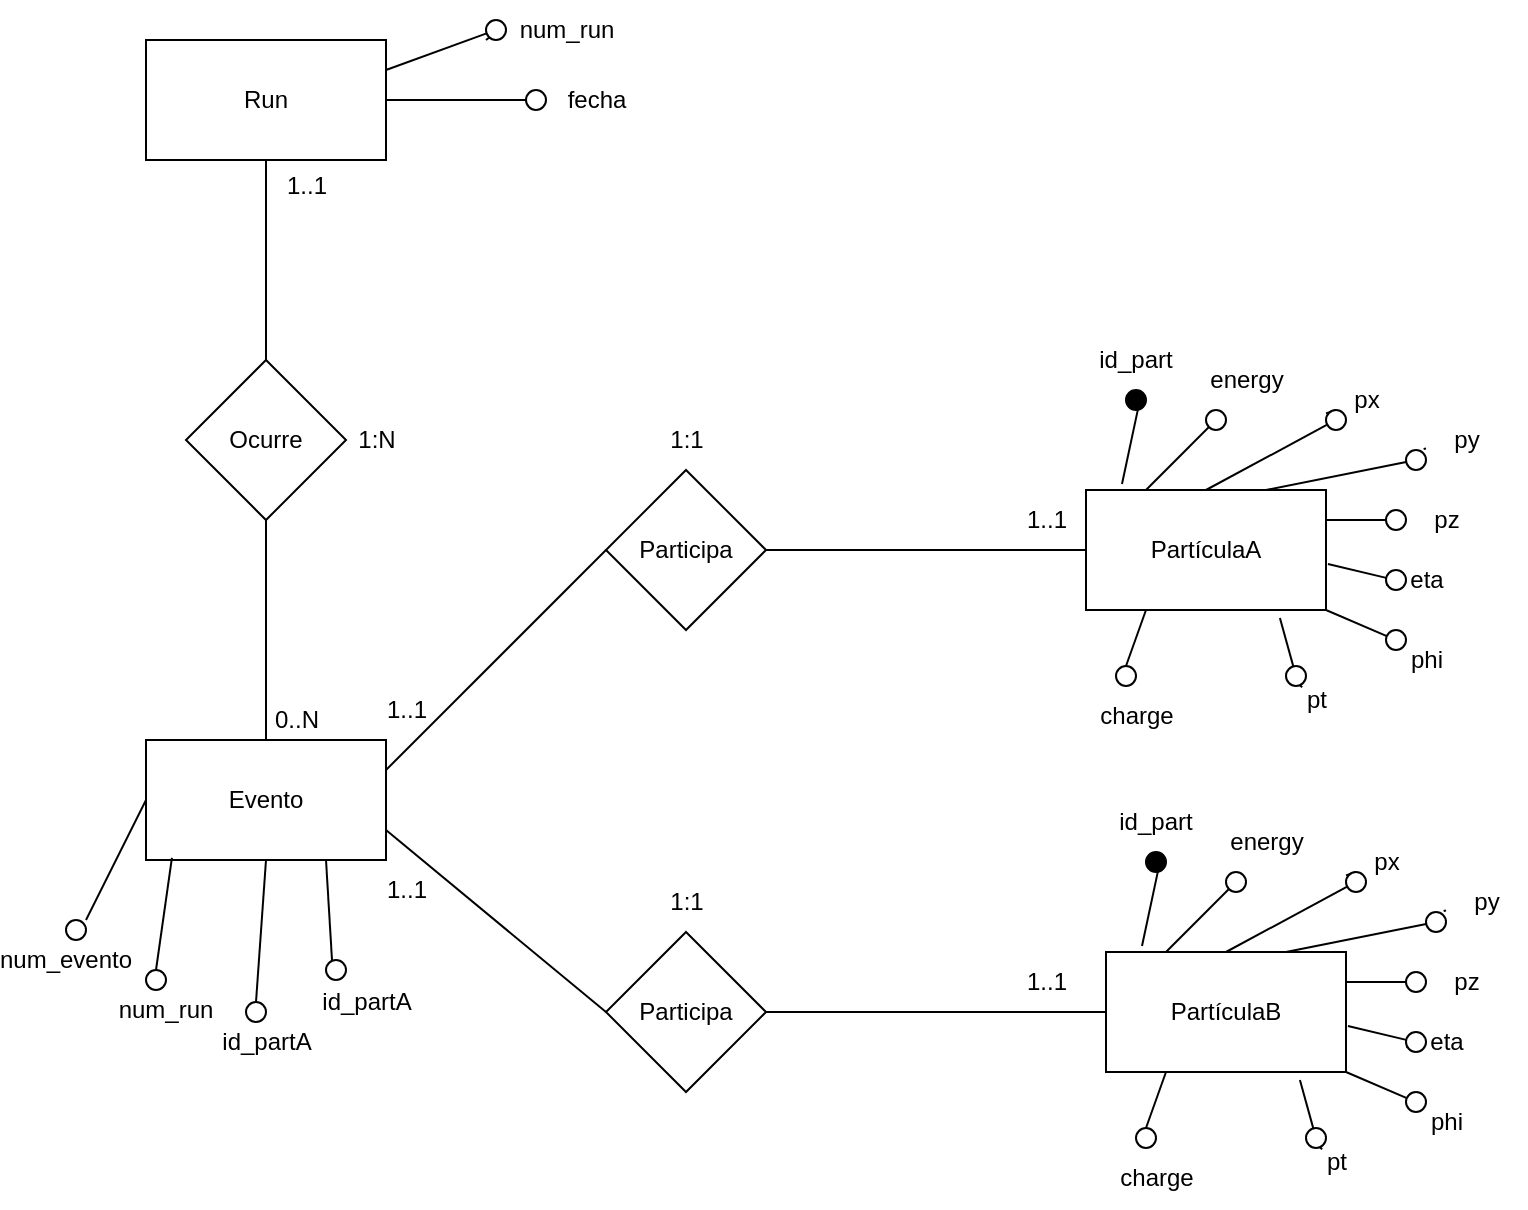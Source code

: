 <mxfile version="24.7.8">
  <diagram id="C5RBs43oDa-KdzZeNtuy" name="Page-1">
    <mxGraphModel dx="1658" dy="820" grid="1" gridSize="10" guides="1" tooltips="1" connect="1" arrows="1" fold="1" page="1" pageScale="1" pageWidth="827" pageHeight="1169" math="0" shadow="0">
      <root>
        <mxCell id="WIyWlLk6GJQsqaUBKTNV-0" />
        <mxCell id="WIyWlLk6GJQsqaUBKTNV-1" parent="WIyWlLk6GJQsqaUBKTNV-0" />
        <mxCell id="8M1j4d1DlvPESHGVBWMY-0" value="Run" style="rounded=0;whiteSpace=wrap;html=1;" vertex="1" parent="WIyWlLk6GJQsqaUBKTNV-1">
          <mxGeometry x="80" y="40" width="120" height="60" as="geometry" />
        </mxCell>
        <mxCell id="8M1j4d1DlvPESHGVBWMY-1" value="Ocurre" style="rhombus;whiteSpace=wrap;html=1;" vertex="1" parent="WIyWlLk6GJQsqaUBKTNV-1">
          <mxGeometry x="100" y="200" width="80" height="80" as="geometry" />
        </mxCell>
        <mxCell id="8M1j4d1DlvPESHGVBWMY-2" value="Evento" style="rounded=0;whiteSpace=wrap;html=1;" vertex="1" parent="WIyWlLk6GJQsqaUBKTNV-1">
          <mxGeometry x="80" y="390" width="120" height="60" as="geometry" />
        </mxCell>
        <mxCell id="8M1j4d1DlvPESHGVBWMY-3" value="" style="endArrow=none;html=1;rounded=0;entryX=0.5;entryY=1;entryDx=0;entryDy=0;exitX=0.5;exitY=0;exitDx=0;exitDy=0;" edge="1" parent="WIyWlLk6GJQsqaUBKTNV-1" source="8M1j4d1DlvPESHGVBWMY-1" target="8M1j4d1DlvPESHGVBWMY-0">
          <mxGeometry width="50" height="50" relative="1" as="geometry">
            <mxPoint x="390" y="420" as="sourcePoint" />
            <mxPoint x="440" y="370" as="targetPoint" />
          </mxGeometry>
        </mxCell>
        <mxCell id="8M1j4d1DlvPESHGVBWMY-4" value="" style="endArrow=none;html=1;rounded=0;entryX=0.5;entryY=1;entryDx=0;entryDy=0;exitX=0.5;exitY=0;exitDx=0;exitDy=0;" edge="1" parent="WIyWlLk6GJQsqaUBKTNV-1" source="8M1j4d1DlvPESHGVBWMY-2" target="8M1j4d1DlvPESHGVBWMY-1">
          <mxGeometry width="50" height="50" relative="1" as="geometry">
            <mxPoint x="150" y="180" as="sourcePoint" />
            <mxPoint x="150" y="110" as="targetPoint" />
          </mxGeometry>
        </mxCell>
        <mxCell id="8M1j4d1DlvPESHGVBWMY-5" value="" style="endArrow=none;html=1;rounded=0;exitX=1;exitY=0.25;exitDx=0;exitDy=0;entryX=0;entryY=0.5;entryDx=0;entryDy=0;" edge="1" parent="WIyWlLk6GJQsqaUBKTNV-1" source="8M1j4d1DlvPESHGVBWMY-2" target="8M1j4d1DlvPESHGVBWMY-6">
          <mxGeometry width="50" height="50" relative="1" as="geometry">
            <mxPoint x="390" y="420" as="sourcePoint" />
            <mxPoint x="300" y="350" as="targetPoint" />
          </mxGeometry>
        </mxCell>
        <mxCell id="8M1j4d1DlvPESHGVBWMY-6" value="Participa" style="rhombus;whiteSpace=wrap;html=1;rotation=0;" vertex="1" parent="WIyWlLk6GJQsqaUBKTNV-1">
          <mxGeometry x="310" y="255" width="80" height="80" as="geometry" />
        </mxCell>
        <mxCell id="8M1j4d1DlvPESHGVBWMY-7" value="" style="endArrow=none;html=1;rounded=0;exitX=1;exitY=0.75;exitDx=0;exitDy=0;entryX=0;entryY=0.5;entryDx=0;entryDy=0;" edge="1" parent="WIyWlLk6GJQsqaUBKTNV-1" source="8M1j4d1DlvPESHGVBWMY-2" target="8M1j4d1DlvPESHGVBWMY-9">
          <mxGeometry width="50" height="50" relative="1" as="geometry">
            <mxPoint x="390" y="420" as="sourcePoint" />
            <mxPoint x="350" y="500" as="targetPoint" />
          </mxGeometry>
        </mxCell>
        <mxCell id="8M1j4d1DlvPESHGVBWMY-9" value="Participa" style="rhombus;whiteSpace=wrap;html=1;rotation=0;" vertex="1" parent="WIyWlLk6GJQsqaUBKTNV-1">
          <mxGeometry x="310" y="486" width="80" height="80" as="geometry" />
        </mxCell>
        <mxCell id="8M1j4d1DlvPESHGVBWMY-10" value="PartículaA" style="rounded=0;whiteSpace=wrap;html=1;" vertex="1" parent="WIyWlLk6GJQsqaUBKTNV-1">
          <mxGeometry x="550" y="265" width="120" height="60" as="geometry" />
        </mxCell>
        <mxCell id="8M1j4d1DlvPESHGVBWMY-12" value="" style="endArrow=none;html=1;rounded=0;entryX=0;entryY=0.5;entryDx=0;entryDy=0;exitX=1;exitY=0.5;exitDx=0;exitDy=0;" edge="1" parent="WIyWlLk6GJQsqaUBKTNV-1" source="8M1j4d1DlvPESHGVBWMY-6" target="8M1j4d1DlvPESHGVBWMY-10">
          <mxGeometry width="50" height="50" relative="1" as="geometry">
            <mxPoint x="390" y="405" as="sourcePoint" />
            <mxPoint x="440" y="355" as="targetPoint" />
          </mxGeometry>
        </mxCell>
        <mxCell id="8M1j4d1DlvPESHGVBWMY-13" value="" style="endArrow=none;html=1;rounded=0;entryX=0;entryY=0.5;entryDx=0;entryDy=0;exitX=1;exitY=0.5;exitDx=0;exitDy=0;" edge="1" parent="WIyWlLk6GJQsqaUBKTNV-1" source="8M1j4d1DlvPESHGVBWMY-9" target="8M1j4d1DlvPESHGVBWMY-80">
          <mxGeometry width="50" height="50" relative="1" as="geometry">
            <mxPoint x="400" y="346" as="sourcePoint" />
            <mxPoint x="550" y="526" as="targetPoint" />
          </mxGeometry>
        </mxCell>
        <mxCell id="8M1j4d1DlvPESHGVBWMY-14" value="0..N" style="text;html=1;align=center;verticalAlign=middle;resizable=0;points=[];autosize=1;strokeColor=none;fillColor=none;" vertex="1" parent="WIyWlLk6GJQsqaUBKTNV-1">
          <mxGeometry x="130" y="365" width="50" height="30" as="geometry" />
        </mxCell>
        <mxCell id="8M1j4d1DlvPESHGVBWMY-15" value="1..1" style="text;html=1;align=center;verticalAlign=middle;resizable=0;points=[];autosize=1;strokeColor=none;fillColor=none;" vertex="1" parent="WIyWlLk6GJQsqaUBKTNV-1">
          <mxGeometry x="140" y="98" width="40" height="30" as="geometry" />
        </mxCell>
        <mxCell id="8M1j4d1DlvPESHGVBWMY-16" value="1:N" style="text;html=1;align=center;verticalAlign=middle;resizable=0;points=[];autosize=1;strokeColor=none;fillColor=none;" vertex="1" parent="WIyWlLk6GJQsqaUBKTNV-1">
          <mxGeometry x="175" y="225" width="40" height="30" as="geometry" />
        </mxCell>
        <mxCell id="8M1j4d1DlvPESHGVBWMY-17" value="1..1" style="text;html=1;align=center;verticalAlign=middle;resizable=0;points=[];autosize=1;strokeColor=none;fillColor=none;" vertex="1" parent="WIyWlLk6GJQsqaUBKTNV-1">
          <mxGeometry x="510" y="265" width="40" height="30" as="geometry" />
        </mxCell>
        <mxCell id="8M1j4d1DlvPESHGVBWMY-18" value="1..1" style="text;html=1;align=center;verticalAlign=middle;resizable=0;points=[];autosize=1;strokeColor=none;fillColor=none;" vertex="1" parent="WIyWlLk6GJQsqaUBKTNV-1">
          <mxGeometry x="510" y="496" width="40" height="30" as="geometry" />
        </mxCell>
        <mxCell id="8M1j4d1DlvPESHGVBWMY-19" value="1..1" style="text;html=1;align=center;verticalAlign=middle;resizable=0;points=[];autosize=1;strokeColor=none;fillColor=none;" vertex="1" parent="WIyWlLk6GJQsqaUBKTNV-1">
          <mxGeometry x="190" y="360" width="40" height="30" as="geometry" />
        </mxCell>
        <mxCell id="8M1j4d1DlvPESHGVBWMY-20" value="1..1" style="text;html=1;align=center;verticalAlign=middle;resizable=0;points=[];autosize=1;strokeColor=none;fillColor=none;" vertex="1" parent="WIyWlLk6GJQsqaUBKTNV-1">
          <mxGeometry x="190" y="450" width="40" height="30" as="geometry" />
        </mxCell>
        <mxCell id="8M1j4d1DlvPESHGVBWMY-21" value="1:1" style="text;html=1;align=center;verticalAlign=middle;resizable=0;points=[];autosize=1;strokeColor=none;fillColor=none;" vertex="1" parent="WIyWlLk6GJQsqaUBKTNV-1">
          <mxGeometry x="330" y="225" width="40" height="30" as="geometry" />
        </mxCell>
        <mxCell id="8M1j4d1DlvPESHGVBWMY-22" value="1:1" style="text;html=1;align=center;verticalAlign=middle;resizable=0;points=[];autosize=1;strokeColor=none;fillColor=none;" vertex="1" parent="WIyWlLk6GJQsqaUBKTNV-1">
          <mxGeometry x="330" y="456" width="40" height="30" as="geometry" />
        </mxCell>
        <mxCell id="8M1j4d1DlvPESHGVBWMY-23" value="" style="endArrow=none;html=1;rounded=0;exitX=1;exitY=0.25;exitDx=0;exitDy=0;" edge="1" parent="WIyWlLk6GJQsqaUBKTNV-1" source="8M1j4d1DlvPESHGVBWMY-28">
          <mxGeometry width="50" height="50" relative="1" as="geometry">
            <mxPoint x="390" y="420" as="sourcePoint" />
            <mxPoint x="250" y="40" as="targetPoint" />
          </mxGeometry>
        </mxCell>
        <mxCell id="8M1j4d1DlvPESHGVBWMY-24" value="num_run" style="text;html=1;align=center;verticalAlign=middle;resizable=0;points=[];autosize=1;strokeColor=none;fillColor=none;" vertex="1" parent="WIyWlLk6GJQsqaUBKTNV-1">
          <mxGeometry x="255" y="20" width="70" height="30" as="geometry" />
        </mxCell>
        <mxCell id="8M1j4d1DlvPESHGVBWMY-27" value="" style="ellipse;whiteSpace=wrap;html=1;aspect=fixed;" vertex="1" parent="WIyWlLk6GJQsqaUBKTNV-1">
          <mxGeometry x="40" y="480" width="10" height="10" as="geometry" />
        </mxCell>
        <mxCell id="8M1j4d1DlvPESHGVBWMY-31" value="" style="endArrow=none;html=1;rounded=0;exitX=1;exitY=0.25;exitDx=0;exitDy=0;" edge="1" parent="WIyWlLk6GJQsqaUBKTNV-1" source="8M1j4d1DlvPESHGVBWMY-0" target="8M1j4d1DlvPESHGVBWMY-28">
          <mxGeometry width="50" height="50" relative="1" as="geometry">
            <mxPoint x="200" y="55" as="sourcePoint" />
            <mxPoint x="250" y="40" as="targetPoint" />
          </mxGeometry>
        </mxCell>
        <mxCell id="8M1j4d1DlvPESHGVBWMY-28" value="" style="ellipse;whiteSpace=wrap;html=1;aspect=fixed;fillColor=default;" vertex="1" parent="WIyWlLk6GJQsqaUBKTNV-1">
          <mxGeometry x="250" y="30" width="10" height="10" as="geometry" />
        </mxCell>
        <mxCell id="8M1j4d1DlvPESHGVBWMY-32" value="" style="endArrow=none;html=1;rounded=0;exitX=0;exitY=0.5;exitDx=0;exitDy=0;" edge="1" parent="WIyWlLk6GJQsqaUBKTNV-1" source="8M1j4d1DlvPESHGVBWMY-2">
          <mxGeometry width="50" height="50" relative="1" as="geometry">
            <mxPoint x="390" y="420" as="sourcePoint" />
            <mxPoint x="50" y="480" as="targetPoint" />
          </mxGeometry>
        </mxCell>
        <mxCell id="8M1j4d1DlvPESHGVBWMY-33" value="num_run" style="text;html=1;align=center;verticalAlign=middle;whiteSpace=wrap;rounded=0;" vertex="1" parent="WIyWlLk6GJQsqaUBKTNV-1">
          <mxGeometry x="60" y="510" width="60" height="30" as="geometry" />
        </mxCell>
        <mxCell id="8M1j4d1DlvPESHGVBWMY-34" value="" style="endArrow=none;html=1;rounded=0;exitX=1;exitY=0.5;exitDx=0;exitDy=0;" edge="1" parent="WIyWlLk6GJQsqaUBKTNV-1" source="8M1j4d1DlvPESHGVBWMY-0">
          <mxGeometry width="50" height="50" relative="1" as="geometry">
            <mxPoint x="390" y="420" as="sourcePoint" />
            <mxPoint x="270" y="70" as="targetPoint" />
          </mxGeometry>
        </mxCell>
        <mxCell id="8M1j4d1DlvPESHGVBWMY-35" value="" style="ellipse;whiteSpace=wrap;html=1;aspect=fixed;fillColor=#FFFFFF;" vertex="1" parent="WIyWlLk6GJQsqaUBKTNV-1">
          <mxGeometry x="270" y="65" width="10" height="10" as="geometry" />
        </mxCell>
        <mxCell id="8M1j4d1DlvPESHGVBWMY-36" value="fecha" style="text;html=1;align=center;verticalAlign=middle;resizable=0;points=[];autosize=1;strokeColor=none;fillColor=none;" vertex="1" parent="WIyWlLk6GJQsqaUBKTNV-1">
          <mxGeometry x="280" y="55" width="50" height="30" as="geometry" />
        </mxCell>
        <mxCell id="8M1j4d1DlvPESHGVBWMY-37" value="" style="endArrow=none;html=1;rounded=0;exitX=0.108;exitY=0.983;exitDx=0;exitDy=0;exitPerimeter=0;entryX=0.5;entryY=0;entryDx=0;entryDy=0;" edge="1" parent="WIyWlLk6GJQsqaUBKTNV-1" source="8M1j4d1DlvPESHGVBWMY-2" target="8M1j4d1DlvPESHGVBWMY-39">
          <mxGeometry width="50" height="50" relative="1" as="geometry">
            <mxPoint x="390" y="420" as="sourcePoint" />
            <mxPoint x="126" y="510" as="targetPoint" />
          </mxGeometry>
        </mxCell>
        <mxCell id="8M1j4d1DlvPESHGVBWMY-38" value="num_evento" style="text;html=1;align=center;verticalAlign=middle;whiteSpace=wrap;rounded=0;" vertex="1" parent="WIyWlLk6GJQsqaUBKTNV-1">
          <mxGeometry x="10" y="485" width="60" height="30" as="geometry" />
        </mxCell>
        <mxCell id="8M1j4d1DlvPESHGVBWMY-39" value="" style="ellipse;whiteSpace=wrap;html=1;aspect=fixed;fillColor=#FFFFFF;" vertex="1" parent="WIyWlLk6GJQsqaUBKTNV-1">
          <mxGeometry x="80" y="505" width="10" height="10" as="geometry" />
        </mxCell>
        <mxCell id="8M1j4d1DlvPESHGVBWMY-43" value="id_part" style="text;html=1;align=center;verticalAlign=middle;whiteSpace=wrap;rounded=0;" vertex="1" parent="WIyWlLk6GJQsqaUBKTNV-1">
          <mxGeometry x="545" y="185" width="60" height="30" as="geometry" />
        </mxCell>
        <mxCell id="8M1j4d1DlvPESHGVBWMY-44" value="energy" style="text;html=1;align=center;verticalAlign=middle;resizable=0;points=[];autosize=1;strokeColor=none;fillColor=none;" vertex="1" parent="WIyWlLk6GJQsqaUBKTNV-1">
          <mxGeometry x="600" y="195" width="60" height="30" as="geometry" />
        </mxCell>
        <mxCell id="8M1j4d1DlvPESHGVBWMY-45" value="px" style="text;html=1;align=center;verticalAlign=middle;resizable=0;points=[];autosize=1;strokeColor=none;fillColor=none;" vertex="1" parent="WIyWlLk6GJQsqaUBKTNV-1">
          <mxGeometry x="670" y="205" width="40" height="30" as="geometry" />
        </mxCell>
        <mxCell id="8M1j4d1DlvPESHGVBWMY-46" value="py" style="text;html=1;align=center;verticalAlign=middle;resizable=0;points=[];autosize=1;strokeColor=none;fillColor=none;" vertex="1" parent="WIyWlLk6GJQsqaUBKTNV-1">
          <mxGeometry x="720" y="225" width="40" height="30" as="geometry" />
        </mxCell>
        <mxCell id="8M1j4d1DlvPESHGVBWMY-47" value="pz" style="text;html=1;align=center;verticalAlign=middle;resizable=0;points=[];autosize=1;strokeColor=none;fillColor=none;" vertex="1" parent="WIyWlLk6GJQsqaUBKTNV-1">
          <mxGeometry x="710" y="265" width="40" height="30" as="geometry" />
        </mxCell>
        <mxCell id="8M1j4d1DlvPESHGVBWMY-48" value="pt" style="text;html=1;align=center;verticalAlign=middle;resizable=0;points=[];autosize=1;strokeColor=none;fillColor=none;" vertex="1" parent="WIyWlLk6GJQsqaUBKTNV-1">
          <mxGeometry x="650" y="355" width="30" height="30" as="geometry" />
        </mxCell>
        <mxCell id="8M1j4d1DlvPESHGVBWMY-49" value="eta" style="text;html=1;align=center;verticalAlign=middle;resizable=0;points=[];autosize=1;strokeColor=none;fillColor=none;" vertex="1" parent="WIyWlLk6GJQsqaUBKTNV-1">
          <mxGeometry x="700" y="295" width="40" height="30" as="geometry" />
        </mxCell>
        <mxCell id="8M1j4d1DlvPESHGVBWMY-50" value="phi" style="text;html=1;align=center;verticalAlign=middle;resizable=0;points=[];autosize=1;strokeColor=none;fillColor=none;" vertex="1" parent="WIyWlLk6GJQsqaUBKTNV-1">
          <mxGeometry x="700" y="335" width="40" height="30" as="geometry" />
        </mxCell>
        <mxCell id="8M1j4d1DlvPESHGVBWMY-51" value="charge" style="text;html=1;align=center;verticalAlign=middle;resizable=0;points=[];autosize=1;strokeColor=none;fillColor=none;" vertex="1" parent="WIyWlLk6GJQsqaUBKTNV-1">
          <mxGeometry x="545" y="363" width="60" height="30" as="geometry" />
        </mxCell>
        <mxCell id="8M1j4d1DlvPESHGVBWMY-53" value="" style="endArrow=none;html=1;rounded=0;exitX=0.25;exitY=0;exitDx=0;exitDy=0;" edge="1" parent="WIyWlLk6GJQsqaUBKTNV-1" source="8M1j4d1DlvPESHGVBWMY-64" target="8M1j4d1DlvPESHGVBWMY-44">
          <mxGeometry width="50" height="50" relative="1" as="geometry">
            <mxPoint x="577" y="278" as="sourcePoint" />
            <mxPoint x="587" y="231" as="targetPoint" />
          </mxGeometry>
        </mxCell>
        <mxCell id="8M1j4d1DlvPESHGVBWMY-54" value="" style="endArrow=none;html=1;rounded=0;exitX=0.5;exitY=0;exitDx=0;exitDy=0;" edge="1" parent="WIyWlLk6GJQsqaUBKTNV-1" source="8M1j4d1DlvPESHGVBWMY-66" target="8M1j4d1DlvPESHGVBWMY-45">
          <mxGeometry width="50" height="50" relative="1" as="geometry">
            <mxPoint x="587" y="288" as="sourcePoint" />
            <mxPoint x="597" y="241" as="targetPoint" />
          </mxGeometry>
        </mxCell>
        <mxCell id="8M1j4d1DlvPESHGVBWMY-55" value="" style="endArrow=none;html=1;rounded=0;entryX=0.75;entryY=0;entryDx=0;entryDy=0;" edge="1" parent="WIyWlLk6GJQsqaUBKTNV-1" source="8M1j4d1DlvPESHGVBWMY-68" target="8M1j4d1DlvPESHGVBWMY-10">
          <mxGeometry width="50" height="50" relative="1" as="geometry">
            <mxPoint x="597" y="298" as="sourcePoint" />
            <mxPoint x="607" y="251" as="targetPoint" />
          </mxGeometry>
        </mxCell>
        <mxCell id="8M1j4d1DlvPESHGVBWMY-57" value="" style="endArrow=none;html=1;rounded=0;exitX=1;exitY=0.25;exitDx=0;exitDy=0;" edge="1" parent="WIyWlLk6GJQsqaUBKTNV-1" source="8M1j4d1DlvPESHGVBWMY-70" target="8M1j4d1DlvPESHGVBWMY-47">
          <mxGeometry width="50" height="50" relative="1" as="geometry">
            <mxPoint x="607" y="308" as="sourcePoint" />
            <mxPoint x="617" y="261" as="targetPoint" />
          </mxGeometry>
        </mxCell>
        <mxCell id="8M1j4d1DlvPESHGVBWMY-58" value="" style="endArrow=none;html=1;rounded=0;exitX=1;exitY=1;exitDx=0;exitDy=0;" edge="1" parent="WIyWlLk6GJQsqaUBKTNV-1" source="8M1j4d1DlvPESHGVBWMY-74" target="8M1j4d1DlvPESHGVBWMY-50">
          <mxGeometry width="50" height="50" relative="1" as="geometry">
            <mxPoint x="390" y="405" as="sourcePoint" />
            <mxPoint x="440" y="355" as="targetPoint" />
          </mxGeometry>
        </mxCell>
        <mxCell id="8M1j4d1DlvPESHGVBWMY-59" value="" style="endArrow=none;html=1;rounded=0;exitX=1.008;exitY=0.617;exitDx=0;exitDy=0;exitPerimeter=0;" edge="1" parent="WIyWlLk6GJQsqaUBKTNV-1" source="8M1j4d1DlvPESHGVBWMY-72" target="8M1j4d1DlvPESHGVBWMY-49">
          <mxGeometry width="50" height="50" relative="1" as="geometry">
            <mxPoint x="390" y="405" as="sourcePoint" />
            <mxPoint x="440" y="355" as="targetPoint" />
          </mxGeometry>
        </mxCell>
        <mxCell id="8M1j4d1DlvPESHGVBWMY-60" value="" style="endArrow=none;html=1;rounded=0;exitX=0.808;exitY=1.067;exitDx=0;exitDy=0;exitPerimeter=0;" edge="1" parent="WIyWlLk6GJQsqaUBKTNV-1" source="8M1j4d1DlvPESHGVBWMY-76" target="8M1j4d1DlvPESHGVBWMY-48">
          <mxGeometry width="50" height="50" relative="1" as="geometry">
            <mxPoint x="617" y="318" as="sourcePoint" />
            <mxPoint x="627" y="271" as="targetPoint" />
          </mxGeometry>
        </mxCell>
        <mxCell id="8M1j4d1DlvPESHGVBWMY-61" value="" style="endArrow=none;html=1;rounded=0;entryX=0.25;entryY=1;entryDx=0;entryDy=0;exitX=0.5;exitY=0;exitDx=0;exitDy=0;" edge="1" parent="WIyWlLk6GJQsqaUBKTNV-1" source="8M1j4d1DlvPESHGVBWMY-78" target="8M1j4d1DlvPESHGVBWMY-10">
          <mxGeometry width="50" height="50" relative="1" as="geometry">
            <mxPoint x="627" y="328" as="sourcePoint" />
            <mxPoint x="637" y="281" as="targetPoint" />
          </mxGeometry>
        </mxCell>
        <mxCell id="8M1j4d1DlvPESHGVBWMY-63" value="" style="endArrow=none;html=1;rounded=0;entryX=0.617;entryY=0.867;entryDx=0;entryDy=0;entryPerimeter=0;exitX=0.15;exitY=-0.05;exitDx=0;exitDy=0;exitPerimeter=0;" edge="1" parent="WIyWlLk6GJQsqaUBKTNV-1" source="8M1j4d1DlvPESHGVBWMY-10" target="8M1j4d1DlvPESHGVBWMY-62">
          <mxGeometry width="50" height="50" relative="1" as="geometry">
            <mxPoint x="568" y="262" as="sourcePoint" />
            <mxPoint x="577" y="221" as="targetPoint" />
          </mxGeometry>
        </mxCell>
        <mxCell id="8M1j4d1DlvPESHGVBWMY-62" value="" style="ellipse;whiteSpace=wrap;html=1;aspect=fixed;fillColor=#000000;" vertex="1" parent="WIyWlLk6GJQsqaUBKTNV-1">
          <mxGeometry x="570" y="215" width="10" height="10" as="geometry" />
        </mxCell>
        <mxCell id="8M1j4d1DlvPESHGVBWMY-65" value="" style="endArrow=none;html=1;rounded=0;exitX=0.25;exitY=0;exitDx=0;exitDy=0;" edge="1" parent="WIyWlLk6GJQsqaUBKTNV-1" source="8M1j4d1DlvPESHGVBWMY-10" target="8M1j4d1DlvPESHGVBWMY-64">
          <mxGeometry width="50" height="50" relative="1" as="geometry">
            <mxPoint x="580" y="265" as="sourcePoint" />
            <mxPoint x="616" y="225" as="targetPoint" />
          </mxGeometry>
        </mxCell>
        <mxCell id="8M1j4d1DlvPESHGVBWMY-64" value="" style="ellipse;whiteSpace=wrap;html=1;aspect=fixed;fillColor=#FFFFFF;" vertex="1" parent="WIyWlLk6GJQsqaUBKTNV-1">
          <mxGeometry x="610" y="225" width="10" height="10" as="geometry" />
        </mxCell>
        <mxCell id="8M1j4d1DlvPESHGVBWMY-67" value="" style="endArrow=none;html=1;rounded=0;exitX=0.5;exitY=0;exitDx=0;exitDy=0;" edge="1" parent="WIyWlLk6GJQsqaUBKTNV-1" source="8M1j4d1DlvPESHGVBWMY-10" target="8M1j4d1DlvPESHGVBWMY-66">
          <mxGeometry width="50" height="50" relative="1" as="geometry">
            <mxPoint x="610" y="265" as="sourcePoint" />
            <mxPoint x="670" y="231" as="targetPoint" />
          </mxGeometry>
        </mxCell>
        <mxCell id="8M1j4d1DlvPESHGVBWMY-66" value="" style="ellipse;whiteSpace=wrap;html=1;aspect=fixed;fillColor=#FFFFFF;" vertex="1" parent="WIyWlLk6GJQsqaUBKTNV-1">
          <mxGeometry x="670" y="225" width="10" height="10" as="geometry" />
        </mxCell>
        <mxCell id="8M1j4d1DlvPESHGVBWMY-69" value="" style="endArrow=none;html=1;rounded=0;entryX=0.883;entryY=-0.05;entryDx=0;entryDy=0;entryPerimeter=0;" edge="1" parent="WIyWlLk6GJQsqaUBKTNV-1" source="8M1j4d1DlvPESHGVBWMY-46" target="8M1j4d1DlvPESHGVBWMY-68">
          <mxGeometry width="50" height="50" relative="1" as="geometry">
            <mxPoint x="720" y="245" as="sourcePoint" />
            <mxPoint x="656" y="262" as="targetPoint" />
          </mxGeometry>
        </mxCell>
        <mxCell id="8M1j4d1DlvPESHGVBWMY-68" value="" style="ellipse;whiteSpace=wrap;html=1;aspect=fixed;fillColor=#FFFFFF;" vertex="1" parent="WIyWlLk6GJQsqaUBKTNV-1">
          <mxGeometry x="710" y="245" width="10" height="10" as="geometry" />
        </mxCell>
        <mxCell id="8M1j4d1DlvPESHGVBWMY-71" value="" style="endArrow=none;html=1;rounded=0;exitX=1;exitY=0.25;exitDx=0;exitDy=0;" edge="1" parent="WIyWlLk6GJQsqaUBKTNV-1" source="8M1j4d1DlvPESHGVBWMY-10" target="8M1j4d1DlvPESHGVBWMY-70">
          <mxGeometry width="50" height="50" relative="1" as="geometry">
            <mxPoint x="670" y="280" as="sourcePoint" />
            <mxPoint x="710" y="280" as="targetPoint" />
          </mxGeometry>
        </mxCell>
        <mxCell id="8M1j4d1DlvPESHGVBWMY-70" value="" style="ellipse;whiteSpace=wrap;html=1;aspect=fixed;fillColor=#FFFFFF;" vertex="1" parent="WIyWlLk6GJQsqaUBKTNV-1">
          <mxGeometry x="700" y="275" width="10" height="10" as="geometry" />
        </mxCell>
        <mxCell id="8M1j4d1DlvPESHGVBWMY-73" value="" style="endArrow=none;html=1;rounded=0;exitX=1.008;exitY=0.617;exitDx=0;exitDy=0;exitPerimeter=0;" edge="1" parent="WIyWlLk6GJQsqaUBKTNV-1" source="8M1j4d1DlvPESHGVBWMY-10" target="8M1j4d1DlvPESHGVBWMY-72">
          <mxGeometry width="50" height="50" relative="1" as="geometry">
            <mxPoint x="671" y="302" as="sourcePoint" />
            <mxPoint x="700" y="307" as="targetPoint" />
          </mxGeometry>
        </mxCell>
        <mxCell id="8M1j4d1DlvPESHGVBWMY-72" value="" style="ellipse;whiteSpace=wrap;html=1;aspect=fixed;fillColor=#FFFFFF;" vertex="1" parent="WIyWlLk6GJQsqaUBKTNV-1">
          <mxGeometry x="700" y="305" width="10" height="10" as="geometry" />
        </mxCell>
        <mxCell id="8M1j4d1DlvPESHGVBWMY-75" value="" style="endArrow=none;html=1;rounded=0;exitX=1;exitY=1;exitDx=0;exitDy=0;" edge="1" parent="WIyWlLk6GJQsqaUBKTNV-1" source="8M1j4d1DlvPESHGVBWMY-10" target="8M1j4d1DlvPESHGVBWMY-74">
          <mxGeometry width="50" height="50" relative="1" as="geometry">
            <mxPoint x="670" y="325" as="sourcePoint" />
            <mxPoint x="700" y="340" as="targetPoint" />
          </mxGeometry>
        </mxCell>
        <mxCell id="8M1j4d1DlvPESHGVBWMY-74" value="" style="ellipse;whiteSpace=wrap;html=1;aspect=fixed;fillColor=#FFFFFF;" vertex="1" parent="WIyWlLk6GJQsqaUBKTNV-1">
          <mxGeometry x="700" y="335" width="10" height="10" as="geometry" />
        </mxCell>
        <mxCell id="8M1j4d1DlvPESHGVBWMY-77" value="" style="endArrow=none;html=1;rounded=0;exitX=0.808;exitY=1.067;exitDx=0;exitDy=0;exitPerimeter=0;" edge="1" parent="WIyWlLk6GJQsqaUBKTNV-1" source="8M1j4d1DlvPESHGVBWMY-10" target="8M1j4d1DlvPESHGVBWMY-76">
          <mxGeometry width="50" height="50" relative="1" as="geometry">
            <mxPoint x="647" y="329" as="sourcePoint" />
            <mxPoint x="658" y="355" as="targetPoint" />
          </mxGeometry>
        </mxCell>
        <mxCell id="8M1j4d1DlvPESHGVBWMY-76" value="" style="ellipse;whiteSpace=wrap;html=1;aspect=fixed;fillColor=#FFFFFF;" vertex="1" parent="WIyWlLk6GJQsqaUBKTNV-1">
          <mxGeometry x="650" y="353" width="10" height="10" as="geometry" />
        </mxCell>
        <mxCell id="8M1j4d1DlvPESHGVBWMY-78" value="" style="ellipse;whiteSpace=wrap;html=1;aspect=fixed;fillColor=#FFFFFF;" vertex="1" parent="WIyWlLk6GJQsqaUBKTNV-1">
          <mxGeometry x="565" y="353" width="10" height="10" as="geometry" />
        </mxCell>
        <mxCell id="8M1j4d1DlvPESHGVBWMY-80" value="PartículaB" style="rounded=0;whiteSpace=wrap;html=1;" vertex="1" parent="WIyWlLk6GJQsqaUBKTNV-1">
          <mxGeometry x="560" y="496" width="120" height="60" as="geometry" />
        </mxCell>
        <mxCell id="8M1j4d1DlvPESHGVBWMY-82" value="id_part" style="text;html=1;align=center;verticalAlign=middle;whiteSpace=wrap;rounded=0;" vertex="1" parent="WIyWlLk6GJQsqaUBKTNV-1">
          <mxGeometry x="555" y="416" width="60" height="30" as="geometry" />
        </mxCell>
        <mxCell id="8M1j4d1DlvPESHGVBWMY-83" value="energy" style="text;html=1;align=center;verticalAlign=middle;resizable=0;points=[];autosize=1;strokeColor=none;fillColor=none;" vertex="1" parent="WIyWlLk6GJQsqaUBKTNV-1">
          <mxGeometry x="610" y="426" width="60" height="30" as="geometry" />
        </mxCell>
        <mxCell id="8M1j4d1DlvPESHGVBWMY-84" value="px" style="text;html=1;align=center;verticalAlign=middle;resizable=0;points=[];autosize=1;strokeColor=none;fillColor=none;" vertex="1" parent="WIyWlLk6GJQsqaUBKTNV-1">
          <mxGeometry x="680" y="436" width="40" height="30" as="geometry" />
        </mxCell>
        <mxCell id="8M1j4d1DlvPESHGVBWMY-85" value="py" style="text;html=1;align=center;verticalAlign=middle;resizable=0;points=[];autosize=1;strokeColor=none;fillColor=none;" vertex="1" parent="WIyWlLk6GJQsqaUBKTNV-1">
          <mxGeometry x="730" y="456" width="40" height="30" as="geometry" />
        </mxCell>
        <mxCell id="8M1j4d1DlvPESHGVBWMY-86" value="pz" style="text;html=1;align=center;verticalAlign=middle;resizable=0;points=[];autosize=1;strokeColor=none;fillColor=none;" vertex="1" parent="WIyWlLk6GJQsqaUBKTNV-1">
          <mxGeometry x="720" y="496" width="40" height="30" as="geometry" />
        </mxCell>
        <mxCell id="8M1j4d1DlvPESHGVBWMY-87" value="pt" style="text;html=1;align=center;verticalAlign=middle;resizable=0;points=[];autosize=1;strokeColor=none;fillColor=none;" vertex="1" parent="WIyWlLk6GJQsqaUBKTNV-1">
          <mxGeometry x="660" y="586" width="30" height="30" as="geometry" />
        </mxCell>
        <mxCell id="8M1j4d1DlvPESHGVBWMY-88" value="eta" style="text;html=1;align=center;verticalAlign=middle;resizable=0;points=[];autosize=1;strokeColor=none;fillColor=none;" vertex="1" parent="WIyWlLk6GJQsqaUBKTNV-1">
          <mxGeometry x="710" y="526" width="40" height="30" as="geometry" />
        </mxCell>
        <mxCell id="8M1j4d1DlvPESHGVBWMY-89" value="phi" style="text;html=1;align=center;verticalAlign=middle;resizable=0;points=[];autosize=1;strokeColor=none;fillColor=none;" vertex="1" parent="WIyWlLk6GJQsqaUBKTNV-1">
          <mxGeometry x="710" y="566" width="40" height="30" as="geometry" />
        </mxCell>
        <mxCell id="8M1j4d1DlvPESHGVBWMY-90" value="charge" style="text;html=1;align=center;verticalAlign=middle;resizable=0;points=[];autosize=1;strokeColor=none;fillColor=none;" vertex="1" parent="WIyWlLk6GJQsqaUBKTNV-1">
          <mxGeometry x="555" y="594" width="60" height="30" as="geometry" />
        </mxCell>
        <mxCell id="8M1j4d1DlvPESHGVBWMY-92" value="" style="endArrow=none;html=1;rounded=0;exitX=0.25;exitY=0;exitDx=0;exitDy=0;" edge="1" parent="WIyWlLk6GJQsqaUBKTNV-1" source="8M1j4d1DlvPESHGVBWMY-103" target="8M1j4d1DlvPESHGVBWMY-83">
          <mxGeometry width="50" height="50" relative="1" as="geometry">
            <mxPoint x="587" y="509" as="sourcePoint" />
            <mxPoint x="597" y="462" as="targetPoint" />
          </mxGeometry>
        </mxCell>
        <mxCell id="8M1j4d1DlvPESHGVBWMY-93" value="" style="endArrow=none;html=1;rounded=0;exitX=0.5;exitY=0;exitDx=0;exitDy=0;" edge="1" parent="WIyWlLk6GJQsqaUBKTNV-1" source="8M1j4d1DlvPESHGVBWMY-105" target="8M1j4d1DlvPESHGVBWMY-84">
          <mxGeometry width="50" height="50" relative="1" as="geometry">
            <mxPoint x="597" y="519" as="sourcePoint" />
            <mxPoint x="607" y="472" as="targetPoint" />
          </mxGeometry>
        </mxCell>
        <mxCell id="8M1j4d1DlvPESHGVBWMY-94" value="" style="endArrow=none;html=1;rounded=0;entryX=0.75;entryY=0;entryDx=0;entryDy=0;" edge="1" parent="WIyWlLk6GJQsqaUBKTNV-1" source="8M1j4d1DlvPESHGVBWMY-107" target="8M1j4d1DlvPESHGVBWMY-80">
          <mxGeometry width="50" height="50" relative="1" as="geometry">
            <mxPoint x="607" y="529" as="sourcePoint" />
            <mxPoint x="617" y="482" as="targetPoint" />
          </mxGeometry>
        </mxCell>
        <mxCell id="8M1j4d1DlvPESHGVBWMY-95" value="" style="endArrow=none;html=1;rounded=0;exitX=1;exitY=0.25;exitDx=0;exitDy=0;" edge="1" parent="WIyWlLk6GJQsqaUBKTNV-1" source="8M1j4d1DlvPESHGVBWMY-109" target="8M1j4d1DlvPESHGVBWMY-86">
          <mxGeometry width="50" height="50" relative="1" as="geometry">
            <mxPoint x="617" y="539" as="sourcePoint" />
            <mxPoint x="627" y="492" as="targetPoint" />
          </mxGeometry>
        </mxCell>
        <mxCell id="8M1j4d1DlvPESHGVBWMY-96" value="" style="endArrow=none;html=1;rounded=0;exitX=1;exitY=1;exitDx=0;exitDy=0;" edge="1" parent="WIyWlLk6GJQsqaUBKTNV-1" source="8M1j4d1DlvPESHGVBWMY-113" target="8M1j4d1DlvPESHGVBWMY-89">
          <mxGeometry width="50" height="50" relative="1" as="geometry">
            <mxPoint x="400" y="636" as="sourcePoint" />
            <mxPoint x="450" y="586" as="targetPoint" />
          </mxGeometry>
        </mxCell>
        <mxCell id="8M1j4d1DlvPESHGVBWMY-97" value="" style="endArrow=none;html=1;rounded=0;exitX=1.008;exitY=0.617;exitDx=0;exitDy=0;exitPerimeter=0;" edge="1" parent="WIyWlLk6GJQsqaUBKTNV-1" source="8M1j4d1DlvPESHGVBWMY-111" target="8M1j4d1DlvPESHGVBWMY-88">
          <mxGeometry width="50" height="50" relative="1" as="geometry">
            <mxPoint x="400" y="636" as="sourcePoint" />
            <mxPoint x="450" y="586" as="targetPoint" />
          </mxGeometry>
        </mxCell>
        <mxCell id="8M1j4d1DlvPESHGVBWMY-98" value="" style="endArrow=none;html=1;rounded=0;exitX=0.808;exitY=1.067;exitDx=0;exitDy=0;exitPerimeter=0;" edge="1" parent="WIyWlLk6GJQsqaUBKTNV-1" source="8M1j4d1DlvPESHGVBWMY-115" target="8M1j4d1DlvPESHGVBWMY-87">
          <mxGeometry width="50" height="50" relative="1" as="geometry">
            <mxPoint x="627" y="549" as="sourcePoint" />
            <mxPoint x="637" y="502" as="targetPoint" />
          </mxGeometry>
        </mxCell>
        <mxCell id="8M1j4d1DlvPESHGVBWMY-99" value="" style="endArrow=none;html=1;rounded=0;entryX=0.25;entryY=1;entryDx=0;entryDy=0;exitX=0.5;exitY=0;exitDx=0;exitDy=0;" edge="1" parent="WIyWlLk6GJQsqaUBKTNV-1" source="8M1j4d1DlvPESHGVBWMY-116" target="8M1j4d1DlvPESHGVBWMY-80">
          <mxGeometry width="50" height="50" relative="1" as="geometry">
            <mxPoint x="637" y="559" as="sourcePoint" />
            <mxPoint x="647" y="512" as="targetPoint" />
          </mxGeometry>
        </mxCell>
        <mxCell id="8M1j4d1DlvPESHGVBWMY-100" value="" style="endArrow=none;html=1;rounded=0;entryX=0.617;entryY=0.867;entryDx=0;entryDy=0;entryPerimeter=0;exitX=0.15;exitY=-0.05;exitDx=0;exitDy=0;exitPerimeter=0;" edge="1" parent="WIyWlLk6GJQsqaUBKTNV-1" source="8M1j4d1DlvPESHGVBWMY-80" target="8M1j4d1DlvPESHGVBWMY-101">
          <mxGeometry width="50" height="50" relative="1" as="geometry">
            <mxPoint x="578" y="493" as="sourcePoint" />
            <mxPoint x="587" y="452" as="targetPoint" />
          </mxGeometry>
        </mxCell>
        <mxCell id="8M1j4d1DlvPESHGVBWMY-101" value="" style="ellipse;whiteSpace=wrap;html=1;aspect=fixed;fillColor=#000000;" vertex="1" parent="WIyWlLk6GJQsqaUBKTNV-1">
          <mxGeometry x="580" y="446" width="10" height="10" as="geometry" />
        </mxCell>
        <mxCell id="8M1j4d1DlvPESHGVBWMY-102" value="" style="endArrow=none;html=1;rounded=0;exitX=0.25;exitY=0;exitDx=0;exitDy=0;" edge="1" parent="WIyWlLk6GJQsqaUBKTNV-1" source="8M1j4d1DlvPESHGVBWMY-80" target="8M1j4d1DlvPESHGVBWMY-103">
          <mxGeometry width="50" height="50" relative="1" as="geometry">
            <mxPoint x="590" y="496" as="sourcePoint" />
            <mxPoint x="626" y="456" as="targetPoint" />
          </mxGeometry>
        </mxCell>
        <mxCell id="8M1j4d1DlvPESHGVBWMY-103" value="" style="ellipse;whiteSpace=wrap;html=1;aspect=fixed;fillColor=#FFFFFF;" vertex="1" parent="WIyWlLk6GJQsqaUBKTNV-1">
          <mxGeometry x="620" y="456" width="10" height="10" as="geometry" />
        </mxCell>
        <mxCell id="8M1j4d1DlvPESHGVBWMY-104" value="" style="endArrow=none;html=1;rounded=0;exitX=0.5;exitY=0;exitDx=0;exitDy=0;" edge="1" parent="WIyWlLk6GJQsqaUBKTNV-1" source="8M1j4d1DlvPESHGVBWMY-80" target="8M1j4d1DlvPESHGVBWMY-105">
          <mxGeometry width="50" height="50" relative="1" as="geometry">
            <mxPoint x="620" y="496" as="sourcePoint" />
            <mxPoint x="680" y="462" as="targetPoint" />
          </mxGeometry>
        </mxCell>
        <mxCell id="8M1j4d1DlvPESHGVBWMY-105" value="" style="ellipse;whiteSpace=wrap;html=1;aspect=fixed;fillColor=#FFFFFF;" vertex="1" parent="WIyWlLk6GJQsqaUBKTNV-1">
          <mxGeometry x="680" y="456" width="10" height="10" as="geometry" />
        </mxCell>
        <mxCell id="8M1j4d1DlvPESHGVBWMY-106" value="" style="endArrow=none;html=1;rounded=0;entryX=0.883;entryY=-0.05;entryDx=0;entryDy=0;entryPerimeter=0;" edge="1" parent="WIyWlLk6GJQsqaUBKTNV-1" source="8M1j4d1DlvPESHGVBWMY-85" target="8M1j4d1DlvPESHGVBWMY-107">
          <mxGeometry width="50" height="50" relative="1" as="geometry">
            <mxPoint x="730" y="476" as="sourcePoint" />
            <mxPoint x="666" y="493" as="targetPoint" />
          </mxGeometry>
        </mxCell>
        <mxCell id="8M1j4d1DlvPESHGVBWMY-107" value="" style="ellipse;whiteSpace=wrap;html=1;aspect=fixed;fillColor=#FFFFFF;" vertex="1" parent="WIyWlLk6GJQsqaUBKTNV-1">
          <mxGeometry x="720" y="476" width="10" height="10" as="geometry" />
        </mxCell>
        <mxCell id="8M1j4d1DlvPESHGVBWMY-108" value="" style="endArrow=none;html=1;rounded=0;exitX=1;exitY=0.25;exitDx=0;exitDy=0;" edge="1" parent="WIyWlLk6GJQsqaUBKTNV-1" source="8M1j4d1DlvPESHGVBWMY-80" target="8M1j4d1DlvPESHGVBWMY-109">
          <mxGeometry width="50" height="50" relative="1" as="geometry">
            <mxPoint x="680" y="511" as="sourcePoint" />
            <mxPoint x="720" y="511" as="targetPoint" />
          </mxGeometry>
        </mxCell>
        <mxCell id="8M1j4d1DlvPESHGVBWMY-109" value="" style="ellipse;whiteSpace=wrap;html=1;aspect=fixed;fillColor=#FFFFFF;" vertex="1" parent="WIyWlLk6GJQsqaUBKTNV-1">
          <mxGeometry x="710" y="506" width="10" height="10" as="geometry" />
        </mxCell>
        <mxCell id="8M1j4d1DlvPESHGVBWMY-110" value="" style="endArrow=none;html=1;rounded=0;exitX=1.008;exitY=0.617;exitDx=0;exitDy=0;exitPerimeter=0;" edge="1" parent="WIyWlLk6GJQsqaUBKTNV-1" source="8M1j4d1DlvPESHGVBWMY-80" target="8M1j4d1DlvPESHGVBWMY-111">
          <mxGeometry width="50" height="50" relative="1" as="geometry">
            <mxPoint x="681" y="533" as="sourcePoint" />
            <mxPoint x="710" y="538" as="targetPoint" />
          </mxGeometry>
        </mxCell>
        <mxCell id="8M1j4d1DlvPESHGVBWMY-111" value="" style="ellipse;whiteSpace=wrap;html=1;aspect=fixed;fillColor=#FFFFFF;" vertex="1" parent="WIyWlLk6GJQsqaUBKTNV-1">
          <mxGeometry x="710" y="536" width="10" height="10" as="geometry" />
        </mxCell>
        <mxCell id="8M1j4d1DlvPESHGVBWMY-112" value="" style="endArrow=none;html=1;rounded=0;exitX=1;exitY=1;exitDx=0;exitDy=0;" edge="1" parent="WIyWlLk6GJQsqaUBKTNV-1" source="8M1j4d1DlvPESHGVBWMY-80" target="8M1j4d1DlvPESHGVBWMY-113">
          <mxGeometry width="50" height="50" relative="1" as="geometry">
            <mxPoint x="680" y="556" as="sourcePoint" />
            <mxPoint x="710" y="571" as="targetPoint" />
          </mxGeometry>
        </mxCell>
        <mxCell id="8M1j4d1DlvPESHGVBWMY-113" value="" style="ellipse;whiteSpace=wrap;html=1;aspect=fixed;fillColor=#FFFFFF;" vertex="1" parent="WIyWlLk6GJQsqaUBKTNV-1">
          <mxGeometry x="710" y="566" width="10" height="10" as="geometry" />
        </mxCell>
        <mxCell id="8M1j4d1DlvPESHGVBWMY-114" value="" style="endArrow=none;html=1;rounded=0;exitX=0.808;exitY=1.067;exitDx=0;exitDy=0;exitPerimeter=0;" edge="1" parent="WIyWlLk6GJQsqaUBKTNV-1" source="8M1j4d1DlvPESHGVBWMY-80" target="8M1j4d1DlvPESHGVBWMY-115">
          <mxGeometry width="50" height="50" relative="1" as="geometry">
            <mxPoint x="657" y="560" as="sourcePoint" />
            <mxPoint x="668" y="586" as="targetPoint" />
          </mxGeometry>
        </mxCell>
        <mxCell id="8M1j4d1DlvPESHGVBWMY-115" value="" style="ellipse;whiteSpace=wrap;html=1;aspect=fixed;fillColor=#FFFFFF;" vertex="1" parent="WIyWlLk6GJQsqaUBKTNV-1">
          <mxGeometry x="660" y="584" width="10" height="10" as="geometry" />
        </mxCell>
        <mxCell id="8M1j4d1DlvPESHGVBWMY-116" value="" style="ellipse;whiteSpace=wrap;html=1;aspect=fixed;fillColor=#FFFFFF;" vertex="1" parent="WIyWlLk6GJQsqaUBKTNV-1">
          <mxGeometry x="575" y="584" width="10" height="10" as="geometry" />
        </mxCell>
        <mxCell id="8M1j4d1DlvPESHGVBWMY-117" value="" style="endArrow=none;html=1;rounded=0;exitX=0.5;exitY=1;exitDx=0;exitDy=0;entryX=0.5;entryY=0;entryDx=0;entryDy=0;" edge="1" parent="WIyWlLk6GJQsqaUBKTNV-1" source="8M1j4d1DlvPESHGVBWMY-2" target="8M1j4d1DlvPESHGVBWMY-119">
          <mxGeometry width="50" height="50" relative="1" as="geometry">
            <mxPoint x="390" y="420" as="sourcePoint" />
            <mxPoint x="130" y="500" as="targetPoint" />
          </mxGeometry>
        </mxCell>
        <mxCell id="8M1j4d1DlvPESHGVBWMY-118" value="id_partA" style="text;html=1;align=center;verticalAlign=middle;resizable=0;points=[];autosize=1;strokeColor=none;fillColor=none;" vertex="1" parent="WIyWlLk6GJQsqaUBKTNV-1">
          <mxGeometry x="105" y="526" width="70" height="30" as="geometry" />
        </mxCell>
        <mxCell id="8M1j4d1DlvPESHGVBWMY-119" value="" style="ellipse;whiteSpace=wrap;html=1;aspect=fixed;fillColor=#FFFFFF;" vertex="1" parent="WIyWlLk6GJQsqaUBKTNV-1">
          <mxGeometry x="130" y="521" width="10" height="10" as="geometry" />
        </mxCell>
        <mxCell id="8M1j4d1DlvPESHGVBWMY-120" value="id_partA" style="text;html=1;align=center;verticalAlign=middle;resizable=0;points=[];autosize=1;strokeColor=none;fillColor=none;" vertex="1" parent="WIyWlLk6GJQsqaUBKTNV-1">
          <mxGeometry x="155" y="506" width="70" height="30" as="geometry" />
        </mxCell>
        <mxCell id="8M1j4d1DlvPESHGVBWMY-121" value="" style="endArrow=none;html=1;rounded=0;entryX=0.75;entryY=1;entryDx=0;entryDy=0;exitX=0.3;exitY=0;exitDx=0;exitDy=0;exitPerimeter=0;" edge="1" parent="WIyWlLk6GJQsqaUBKTNV-1" source="8M1j4d1DlvPESHGVBWMY-122" target="8M1j4d1DlvPESHGVBWMY-2">
          <mxGeometry width="50" height="50" relative="1" as="geometry">
            <mxPoint x="390" y="420" as="sourcePoint" />
            <mxPoint x="440" y="370" as="targetPoint" />
          </mxGeometry>
        </mxCell>
        <mxCell id="8M1j4d1DlvPESHGVBWMY-123" value="" style="endArrow=none;html=1;rounded=0;entryX=0.75;entryY=1;entryDx=0;entryDy=0;exitX=0.3;exitY=0;exitDx=0;exitDy=0;exitPerimeter=0;" edge="1" parent="WIyWlLk6GJQsqaUBKTNV-1" source="8M1j4d1DlvPESHGVBWMY-120" target="8M1j4d1DlvPESHGVBWMY-122">
          <mxGeometry width="50" height="50" relative="1" as="geometry">
            <mxPoint x="176" y="506" as="sourcePoint" />
            <mxPoint x="170" y="450" as="targetPoint" />
          </mxGeometry>
        </mxCell>
        <mxCell id="8M1j4d1DlvPESHGVBWMY-122" value="" style="ellipse;whiteSpace=wrap;html=1;aspect=fixed;fillColor=#FFFFFF;" vertex="1" parent="WIyWlLk6GJQsqaUBKTNV-1">
          <mxGeometry x="170" y="500" width="10" height="10" as="geometry" />
        </mxCell>
      </root>
    </mxGraphModel>
  </diagram>
</mxfile>
